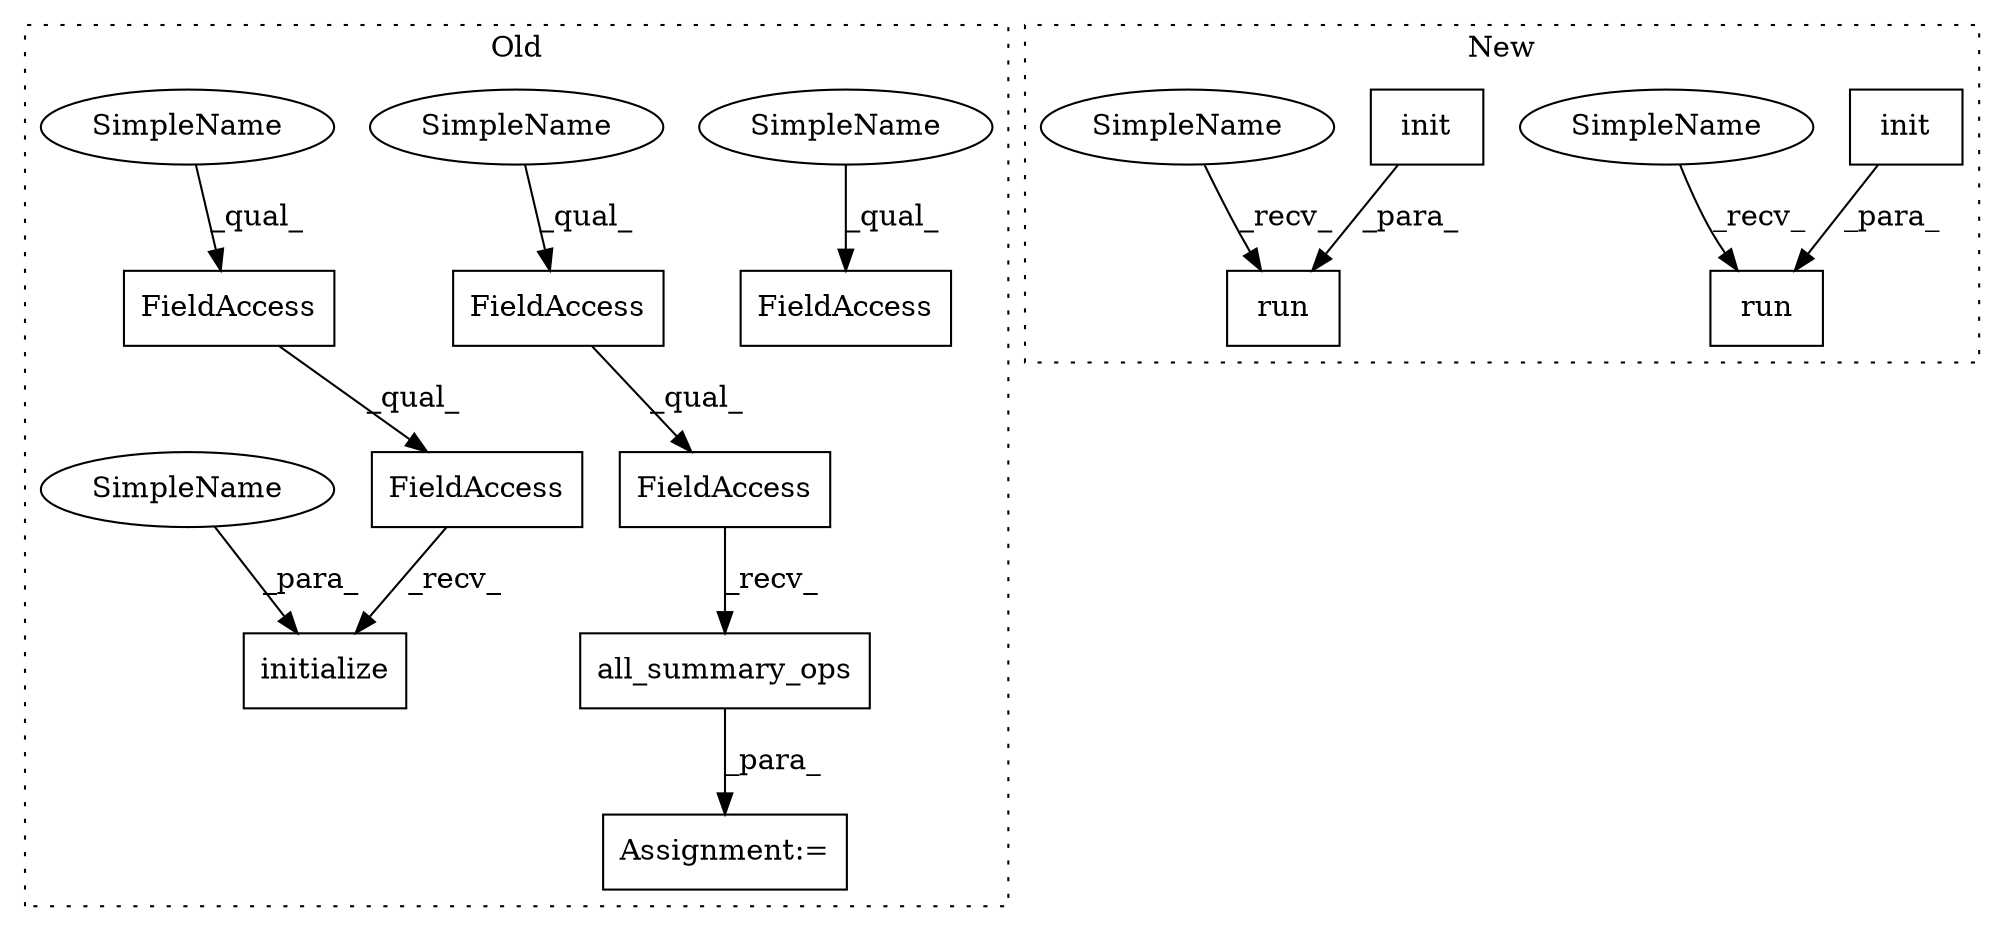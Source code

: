 digraph G {
subgraph cluster0 {
1 [label="all_summary_ops" a="32" s="7052" l="17" shape="box"];
4 [label="FieldAccess" a="22" s="7025" l="26" shape="box"];
5 [label="FieldAccess" a="22" s="7025" l="18" shape="box"];
6 [label="FieldAccess" a="22" s="7939" l="18" shape="box"];
7 [label="FieldAccess" a="22" s="7939" l="26" shape="box"];
8 [label="initialize" a="32" s="7966,7981" l="11,1" shape="box"];
11 [label="Assignment:=" a="7" s="7024" l="1" shape="box"];
12 [label="FieldAccess" a="22" s="7595" l="18" shape="box"];
13 [label="SimpleName" a="42" s="7595" l="10" shape="ellipse"];
14 [label="SimpleName" a="42" s="7025" l="10" shape="ellipse"];
15 [label="SimpleName" a="42" s="7939" l="10" shape="ellipse"];
16 [label="SimpleName" a="42" s="7977" l="4" shape="ellipse"];
label = "Old";
style="dotted";
}
subgraph cluster1 {
2 [label="run" a="32" s="7590,7620" l="4,1" shape="box"];
3 [label="init" a="32" s="7614" l="6" shape="box"];
9 [label="run" a="32" s="7543,7574" l="4,1" shape="box"];
10 [label="init" a="32" s="7568" l="6" shape="box"];
17 [label="SimpleName" a="42" s="7538" l="4" shape="ellipse"];
18 [label="SimpleName" a="42" s="7585" l="4" shape="ellipse"];
label = "New";
style="dotted";
}
1 -> 11 [label="_para_"];
3 -> 2 [label="_para_"];
4 -> 1 [label="_recv_"];
5 -> 4 [label="_qual_"];
6 -> 7 [label="_qual_"];
7 -> 8 [label="_recv_"];
10 -> 9 [label="_para_"];
13 -> 12 [label="_qual_"];
14 -> 5 [label="_qual_"];
15 -> 6 [label="_qual_"];
16 -> 8 [label="_para_"];
17 -> 9 [label="_recv_"];
18 -> 2 [label="_recv_"];
}